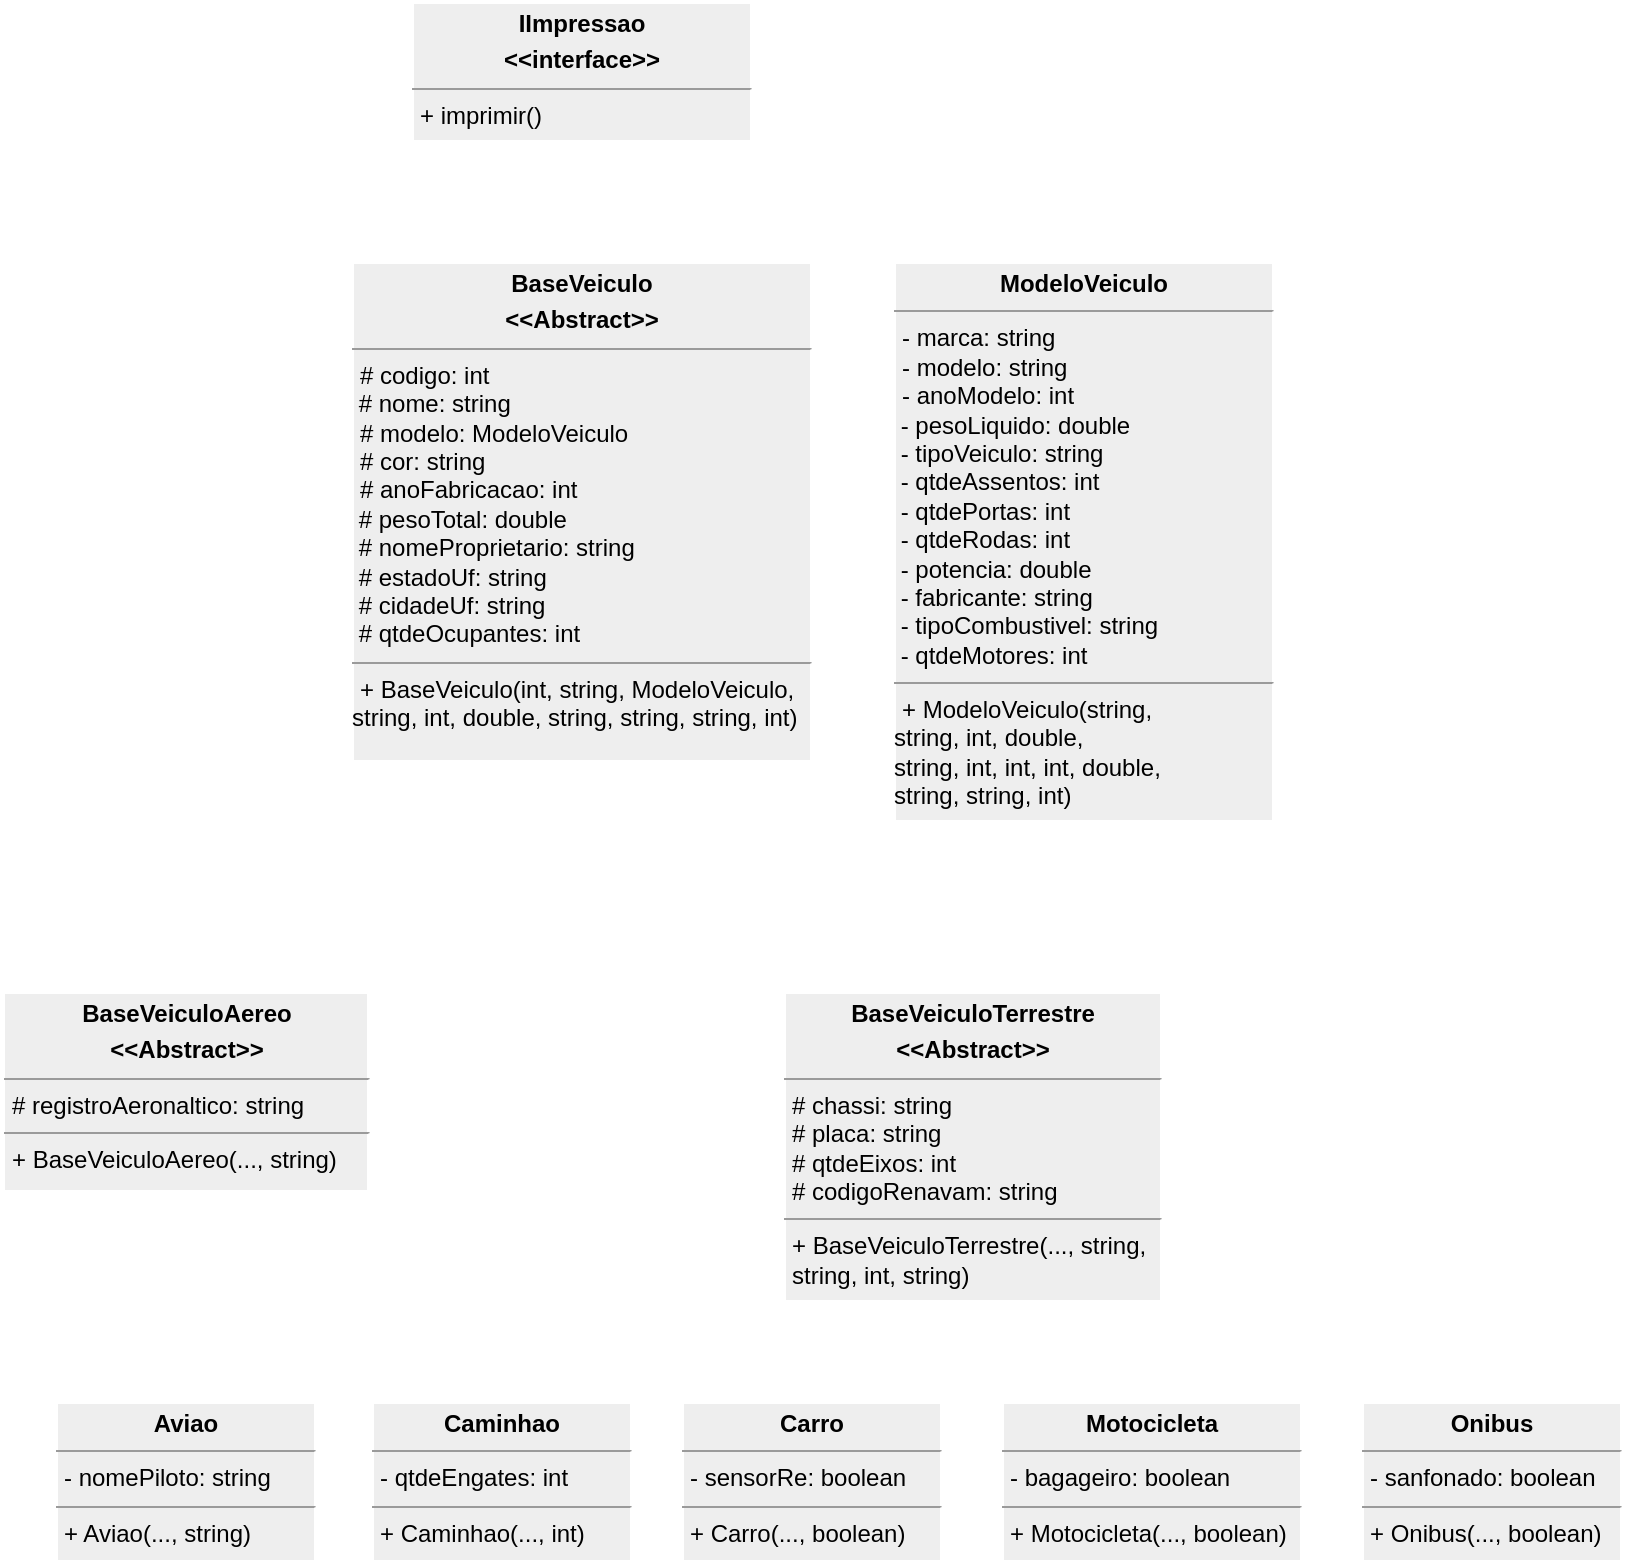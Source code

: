 <mxfile>
    <diagram id="3CoQK0gQ0wlX2g7zpMIh" name="Page-1">
        <mxGraphModel dx="501" dy="1606" grid="1" gridSize="10" guides="1" tooltips="1" connect="1" arrows="1" fold="1" page="1" pageScale="1" pageWidth="1169" pageHeight="827" background="none" math="0" shadow="0">
            <root>
                <mxCell id="0"/>
                <mxCell id="1" parent="0"/>
                <mxCell id="9" style="edgeStyle=elbowEdgeStyle;rounded=0;sketch=0;elbow=vertical;html=1;strokeColor=#FFFFFF;strokeWidth=2;fontColor=#000000;" parent="1" source="3" target="10" edge="1">
                    <mxGeometry relative="1" as="geometry">
                        <mxPoint x="347.5" y="280" as="targetPoint"/>
                    </mxGeometry>
                </mxCell>
                <mxCell id="3" value="&lt;p style=&quot;margin:0px;margin-top:4px;text-align:center;&quot;&gt;&lt;b&gt;BaseVeiculoAereo&lt;/b&gt;&lt;/p&gt;&lt;p style=&quot;margin:0px;margin-top:4px;text-align:center;&quot;&gt;&lt;b&gt;&amp;lt;&amp;lt;Abstract&amp;gt;&amp;gt;&lt;/b&gt;&lt;/p&gt;&lt;hr size=&quot;1&quot;&gt;&lt;p style=&quot;margin:0px;margin-left:4px;&quot;&gt;# registroAeronaltico: string&lt;/p&gt;&lt;hr size=&quot;1&quot;&gt;&lt;p style=&quot;margin:0px;margin-left:4px;&quot;&gt;+ BaseVeiculoAereo(..., string)&lt;/p&gt;" style="verticalAlign=top;align=left;overflow=fill;fontSize=12;fontFamily=Helvetica;html=1;rounded=0;fillColor=#eeeeee;strokeColor=#FFFFFF;fontColor=#000000;strokeWidth=2;" parent="1" vertex="1">
                    <mxGeometry x="100.5" y="365" width="183" height="100" as="geometry"/>
                </mxCell>
                <mxCell id="8" style="edgeStyle=elbowEdgeStyle;sketch=0;html=1;strokeColor=#FFFFFF;strokeWidth=2;fontColor=#000000;elbow=vertical;rounded=0;" parent="1" source="4" target="10" edge="1">
                    <mxGeometry relative="1" as="geometry">
                        <mxPoint x="347.5" y="280" as="targetPoint"/>
                    </mxGeometry>
                </mxCell>
                <mxCell id="4" value="&lt;p style=&quot;margin:0px;margin-top:4px;text-align:center;&quot;&gt;&lt;b&gt;BaseVeiculoTerrestre&lt;/b&gt;&lt;/p&gt;&lt;p style=&quot;margin:0px;margin-top:4px;text-align:center;&quot;&gt;&lt;b&gt;&amp;lt;&amp;lt;Abstract&amp;gt;&amp;gt;&lt;/b&gt;&lt;/p&gt;&lt;hr size=&quot;1&quot;&gt;&lt;p style=&quot;margin:0px;margin-left:4px;&quot;&gt;# chassi: string&lt;/p&gt;&lt;p style=&quot;margin:0px;margin-left:4px;&quot;&gt;# placa: string&lt;/p&gt;&lt;p style=&quot;margin:0px;margin-left:4px;&quot;&gt;# qtdeEixos: int&lt;/p&gt;&lt;p style=&quot;margin:0px;margin-left:4px;&quot;&gt;# codigoRenavam: string&lt;/p&gt;&lt;hr size=&quot;1&quot;&gt;&lt;p style=&quot;margin:0px;margin-left:4px;&quot;&gt;&lt;span style=&quot;background-color: initial;&quot;&gt;+ BaseVeiculoTerrestre(..., string,&lt;/span&gt;&lt;/p&gt;&lt;p style=&quot;margin:0px;margin-left:4px;&quot;&gt;&lt;span style=&quot;background-color: initial;&quot;&gt;string, int,&amp;nbsp;&lt;/span&gt;&lt;span style=&quot;background-color: initial;&quot;&gt;string)&lt;/span&gt;&lt;/p&gt;" style="verticalAlign=top;align=left;overflow=fill;fontSize=12;fontFamily=Helvetica;html=1;rounded=0;fillColor=#eeeeee;strokeColor=#FFFFFF;fontColor=#000000;strokeWidth=2;" parent="1" vertex="1">
                    <mxGeometry x="491" y="365" width="189" height="155" as="geometry"/>
                </mxCell>
                <mxCell id="28" style="edgeStyle=elbowEdgeStyle;rounded=0;sketch=0;elbow=vertical;html=1;entryX=0.5;entryY=1;entryDx=0;entryDy=0;strokeColor=#FFFFFF;strokeWidth=2;fontColor=#000000;" parent="1" source="10" target="15" edge="1">
                    <mxGeometry relative="1" as="geometry"/>
                </mxCell>
                <mxCell id="10" value="&lt;p style=&quot;margin:0px;margin-top:4px;text-align:center;&quot;&gt;&lt;b&gt;BaseVeiculo&lt;/b&gt;&lt;/p&gt;&lt;p style=&quot;margin:0px;margin-top:4px;text-align:center;&quot;&gt;&lt;b&gt;&amp;lt;&amp;lt;Abstract&amp;gt;&amp;gt;&lt;/b&gt;&lt;/p&gt;&lt;hr size=&quot;1&quot;&gt;&lt;p style=&quot;margin:0px;margin-left:4px;&quot;&gt;# codigo: int&lt;/p&gt;&amp;nbsp;# nome: string&lt;p style=&quot;margin:0px;margin-left:4px;&quot;&gt;# modelo: ModeloVeiculo&lt;/p&gt;&lt;p style=&quot;margin:0px;margin-left:4px;&quot;&gt;# cor: string&lt;/p&gt;&lt;p style=&quot;margin:0px;margin-left:4px;&quot;&gt;# anoFabricacao: int&lt;/p&gt;&amp;nbsp;# pesoTotal: double&lt;br&gt;&amp;nbsp;# nomeProprietario: string&lt;br&gt;&amp;nbsp;# estadoUf: string&lt;br&gt;&amp;nbsp;# cidadeUf: string&lt;br&gt;&amp;nbsp;# qtdeOcupantes: int&lt;hr size=&quot;1&quot;&gt;&lt;p style=&quot;margin:0px;margin-left:4px;&quot;&gt;+ BaseVeiculo(int, string, ModeloVeiculo,&lt;/p&gt;string, int, double, string,&amp;nbsp;string,&amp;nbsp;string,&amp;nbsp;int&lt;span style=&quot;background-color: initial;&quot;&gt;)&lt;/span&gt;" style="verticalAlign=top;align=left;overflow=fill;fontSize=12;fontFamily=Helvetica;html=1;rounded=0;fillColor=#eeeeee;strokeColor=#FFFFFF;fontColor=#000000;strokeWidth=2;" parent="1" vertex="1">
                    <mxGeometry x="275" width="230" height="250" as="geometry"/>
                </mxCell>
                <mxCell id="13" style="edgeStyle=elbowEdgeStyle;html=1;entryX=1;entryY=0.25;entryDx=0;entryDy=0;rounded=0;endArrow=none;endFill=0;fillColor=#eeeeee;strokeColor=#FFFFFF;fontColor=#000000;strokeWidth=2;" parent="1" source="14" target="10" edge="1">
                    <mxGeometry relative="1" as="geometry"/>
                </mxCell>
                <mxCell id="14" value="&lt;p style=&quot;margin:0px;margin-top:4px;text-align:center;&quot;&gt;&lt;b&gt;ModeloVeiculo&lt;/b&gt;&lt;/p&gt;&lt;hr size=&quot;1&quot;&gt;&lt;p style=&quot;margin:0px;margin-left:4px;&quot;&gt;&lt;span style=&quot;background-color: initial;&quot;&gt;- marca: string&lt;/span&gt;&lt;br&gt;&lt;/p&gt;&lt;p style=&quot;margin:0px;margin-left:4px;&quot;&gt;&lt;span style=&quot;background-color: initial;&quot;&gt;- modelo: string&lt;/span&gt;&lt;/p&gt;&lt;p style=&quot;margin:0px;margin-left:4px;&quot;&gt;&lt;span style=&quot;background-color: initial;&quot;&gt;- anoModelo: int&lt;/span&gt;&lt;/p&gt;&amp;nbsp;- pesoLiquido: double&lt;br&gt;&lt;div&gt;&amp;nbsp;- tipoVeiculo: string&lt;/div&gt;&lt;div&gt;&amp;nbsp;- qtdeAssentos: int&lt;/div&gt;&lt;div&gt;&amp;nbsp;- qtdePortas: int&lt;/div&gt;&lt;div&gt;&amp;nbsp;- qtdeRodas: int&lt;/div&gt;&lt;div&gt;&amp;nbsp;- potencia: double&lt;/div&gt;&lt;div&gt;&amp;nbsp;- fabricante: string&lt;/div&gt;&lt;div&gt;&amp;nbsp;- tipoCombustivel: string&lt;/div&gt;&lt;div&gt;&amp;nbsp;- qtdeMotores: int&lt;br&gt;&lt;/div&gt;&lt;hr size=&quot;1&quot;&gt;&lt;p style=&quot;margin:0px;margin-left:4px;&quot;&gt;+ ModeloVeiculo(string,&amp;nbsp;&lt;/p&gt;string, int, double,&lt;br&gt;string,&amp;nbsp;int, int, int, double,&lt;br&gt;string,&amp;nbsp;string,&amp;nbsp;int&lt;span style=&quot;background-color: initial;&quot;&gt;)&lt;/span&gt;" style="verticalAlign=top;align=left;overflow=fill;fontSize=12;fontFamily=Helvetica;html=1;rounded=0;fillColor=#eeeeee;strokeColor=#FFFFFF;fontColor=#000000;strokeWidth=2;" parent="1" vertex="1">
                    <mxGeometry x="546" width="190" height="280" as="geometry"/>
                </mxCell>
                <mxCell id="15" value="&lt;p style=&quot;margin:0px;margin-top:4px;text-align:center;&quot;&gt;&lt;b style=&quot;background-color: initial;&quot;&gt;IImpressao&lt;/b&gt;&lt;/p&gt;&lt;p style=&quot;margin:0px;margin-top:4px;text-align:center;&quot;&gt;&lt;b style=&quot;background-color: initial;&quot;&gt;&amp;lt;&amp;lt;interface&amp;gt;&amp;gt;&lt;/b&gt;&lt;br&gt;&lt;/p&gt;&lt;hr size=&quot;1&quot;&gt;&lt;p style=&quot;margin:0px;margin-left:4px;&quot;&gt;&lt;/p&gt;&lt;p style=&quot;margin:0px;margin-left:4px;&quot;&gt;+ imprimir()&lt;/p&gt;" style="verticalAlign=top;align=left;overflow=fill;fontSize=12;fontFamily=Helvetica;html=1;rounded=0;fillColor=#eeeeee;strokeColor=#FFFFFF;fontColor=#000000;strokeWidth=2;" parent="1" vertex="1">
                    <mxGeometry x="305" y="-130" width="170" height="70" as="geometry"/>
                </mxCell>
                <mxCell id="19" style="edgeStyle=elbowEdgeStyle;rounded=0;sketch=0;elbow=vertical;html=1;entryX=0.5;entryY=1;entryDx=0;entryDy=0;strokeColor=#FFFFFF;strokeWidth=2;fontColor=#000000;" parent="1" source="18" target="3" edge="1">
                    <mxGeometry relative="1" as="geometry"/>
                </mxCell>
                <mxCell id="18" value="&lt;p style=&quot;margin:0px;margin-top:4px;text-align:center;&quot;&gt;&lt;b&gt;Aviao&lt;/b&gt;&lt;/p&gt;&lt;hr size=&quot;1&quot;&gt;&lt;p style=&quot;margin:0px;margin-left:4px;&quot;&gt;- nomePiloto: string&lt;/p&gt;&lt;hr size=&quot;1&quot;&gt;&lt;p style=&quot;margin:0px;margin-left:4px;&quot;&gt;+ Aviao(..., string)&lt;/p&gt;" style="verticalAlign=top;align=left;overflow=fill;fontSize=12;fontFamily=Helvetica;html=1;rounded=0;fillColor=#eeeeee;strokeColor=#FFFFFF;fontColor=#000000;strokeWidth=2;" parent="1" vertex="1">
                    <mxGeometry x="127" y="570" width="130" height="80" as="geometry"/>
                </mxCell>
                <mxCell id="21" style="edgeStyle=elbowEdgeStyle;rounded=0;sketch=0;elbow=vertical;html=1;exitX=0.5;exitY=0;exitDx=0;exitDy=0;entryX=0.5;entryY=1;entryDx=0;entryDy=0;strokeColor=#FFFFFF;strokeWidth=2;fontColor=#000000;" parent="1" source="20" target="4" edge="1">
                    <mxGeometry relative="1" as="geometry"/>
                </mxCell>
                <mxCell id="20" value="&lt;p style=&quot;margin:0px;margin-top:4px;text-align:center;&quot;&gt;&lt;b&gt;Caminhao&lt;/b&gt;&lt;/p&gt;&lt;hr size=&quot;1&quot;&gt;&lt;p style=&quot;margin:0px;margin-left:4px;&quot;&gt;- qtdeEngates: int&lt;/p&gt;&lt;hr size=&quot;1&quot;&gt;&lt;p style=&quot;margin:0px;margin-left:4px;&quot;&gt;+ Caminhao(..., int)&lt;/p&gt;" style="verticalAlign=top;align=left;overflow=fill;fontSize=12;fontFamily=Helvetica;html=1;rounded=0;fillColor=#eeeeee;strokeColor=#FFFFFF;fontColor=#000000;strokeWidth=2;" parent="1" vertex="1">
                    <mxGeometry x="285" y="570" width="130" height="80" as="geometry"/>
                </mxCell>
                <mxCell id="23" style="edgeStyle=elbowEdgeStyle;rounded=0;sketch=0;elbow=vertical;html=1;strokeColor=#FFFFFF;strokeWidth=2;fontColor=#000000;" parent="1" source="22" target="4" edge="1">
                    <mxGeometry relative="1" as="geometry"/>
                </mxCell>
                <mxCell id="22" value="&lt;p style=&quot;margin:0px;margin-top:4px;text-align:center;&quot;&gt;&lt;b&gt;Carro&lt;/b&gt;&lt;/p&gt;&lt;hr size=&quot;1&quot;&gt;&lt;p style=&quot;margin:0px;margin-left:4px;&quot;&gt;- sensorRe: boolean&lt;/p&gt;&lt;hr size=&quot;1&quot;&gt;&lt;p style=&quot;margin:0px;margin-left:4px;&quot;&gt;+ Carro(..., boolean)&lt;/p&gt;" style="verticalAlign=top;align=left;overflow=fill;fontSize=12;fontFamily=Helvetica;html=1;rounded=0;fillColor=#eeeeee;strokeColor=#FFFFFF;fontColor=#000000;strokeWidth=2;" parent="1" vertex="1">
                    <mxGeometry x="440" y="570" width="130" height="80" as="geometry"/>
                </mxCell>
                <mxCell id="25" style="edgeStyle=elbowEdgeStyle;rounded=0;sketch=0;elbow=vertical;html=1;entryX=0.5;entryY=1;entryDx=0;entryDy=0;strokeColor=#FFFFFF;strokeWidth=2;fontColor=#000000;" parent="1" source="24" target="4" edge="1">
                    <mxGeometry relative="1" as="geometry"/>
                </mxCell>
                <mxCell id="24" value="&lt;p style=&quot;margin:0px;margin-top:4px;text-align:center;&quot;&gt;&lt;b&gt;Motocicleta&lt;/b&gt;&lt;/p&gt;&lt;hr size=&quot;1&quot;&gt;&lt;p style=&quot;margin:0px;margin-left:4px;&quot;&gt;- bagageiro: boolean&lt;/p&gt;&lt;hr size=&quot;1&quot;&gt;&lt;p style=&quot;margin:0px;margin-left:4px;&quot;&gt;+ Motocicleta(..., boolean)&lt;/p&gt;" style="verticalAlign=top;align=left;overflow=fill;fontSize=12;fontFamily=Helvetica;html=1;rounded=0;fillColor=#eeeeee;strokeColor=#FFFFFF;fontColor=#000000;strokeWidth=2;" parent="1" vertex="1">
                    <mxGeometry x="600" y="570" width="150" height="80" as="geometry"/>
                </mxCell>
                <mxCell id="27" style="edgeStyle=elbowEdgeStyle;rounded=0;sketch=0;elbow=vertical;html=1;entryX=0.5;entryY=1;entryDx=0;entryDy=0;strokeColor=#FFFFFF;strokeWidth=2;fontColor=#000000;" parent="1" source="26" target="4" edge="1">
                    <mxGeometry relative="1" as="geometry"/>
                </mxCell>
                <mxCell id="26" value="&lt;p style=&quot;margin:0px;margin-top:4px;text-align:center;&quot;&gt;&lt;b&gt;Onibus&lt;/b&gt;&lt;/p&gt;&lt;hr size=&quot;1&quot;&gt;&lt;p style=&quot;margin:0px;margin-left:4px;&quot;&gt;- sanfonado: boolean&lt;/p&gt;&lt;hr size=&quot;1&quot;&gt;&lt;p style=&quot;margin:0px;margin-left:4px;&quot;&gt;+ Onibus(..., boolean)&lt;/p&gt;" style="verticalAlign=top;align=left;overflow=fill;fontSize=12;fontFamily=Helvetica;html=1;rounded=0;fillColor=#eeeeee;strokeColor=#FFFFFF;fontColor=#000000;strokeWidth=2;" parent="1" vertex="1">
                    <mxGeometry x="780" y="570" width="130" height="80" as="geometry"/>
                </mxCell>
            </root>
        </mxGraphModel>
    </diagram>
</mxfile>
